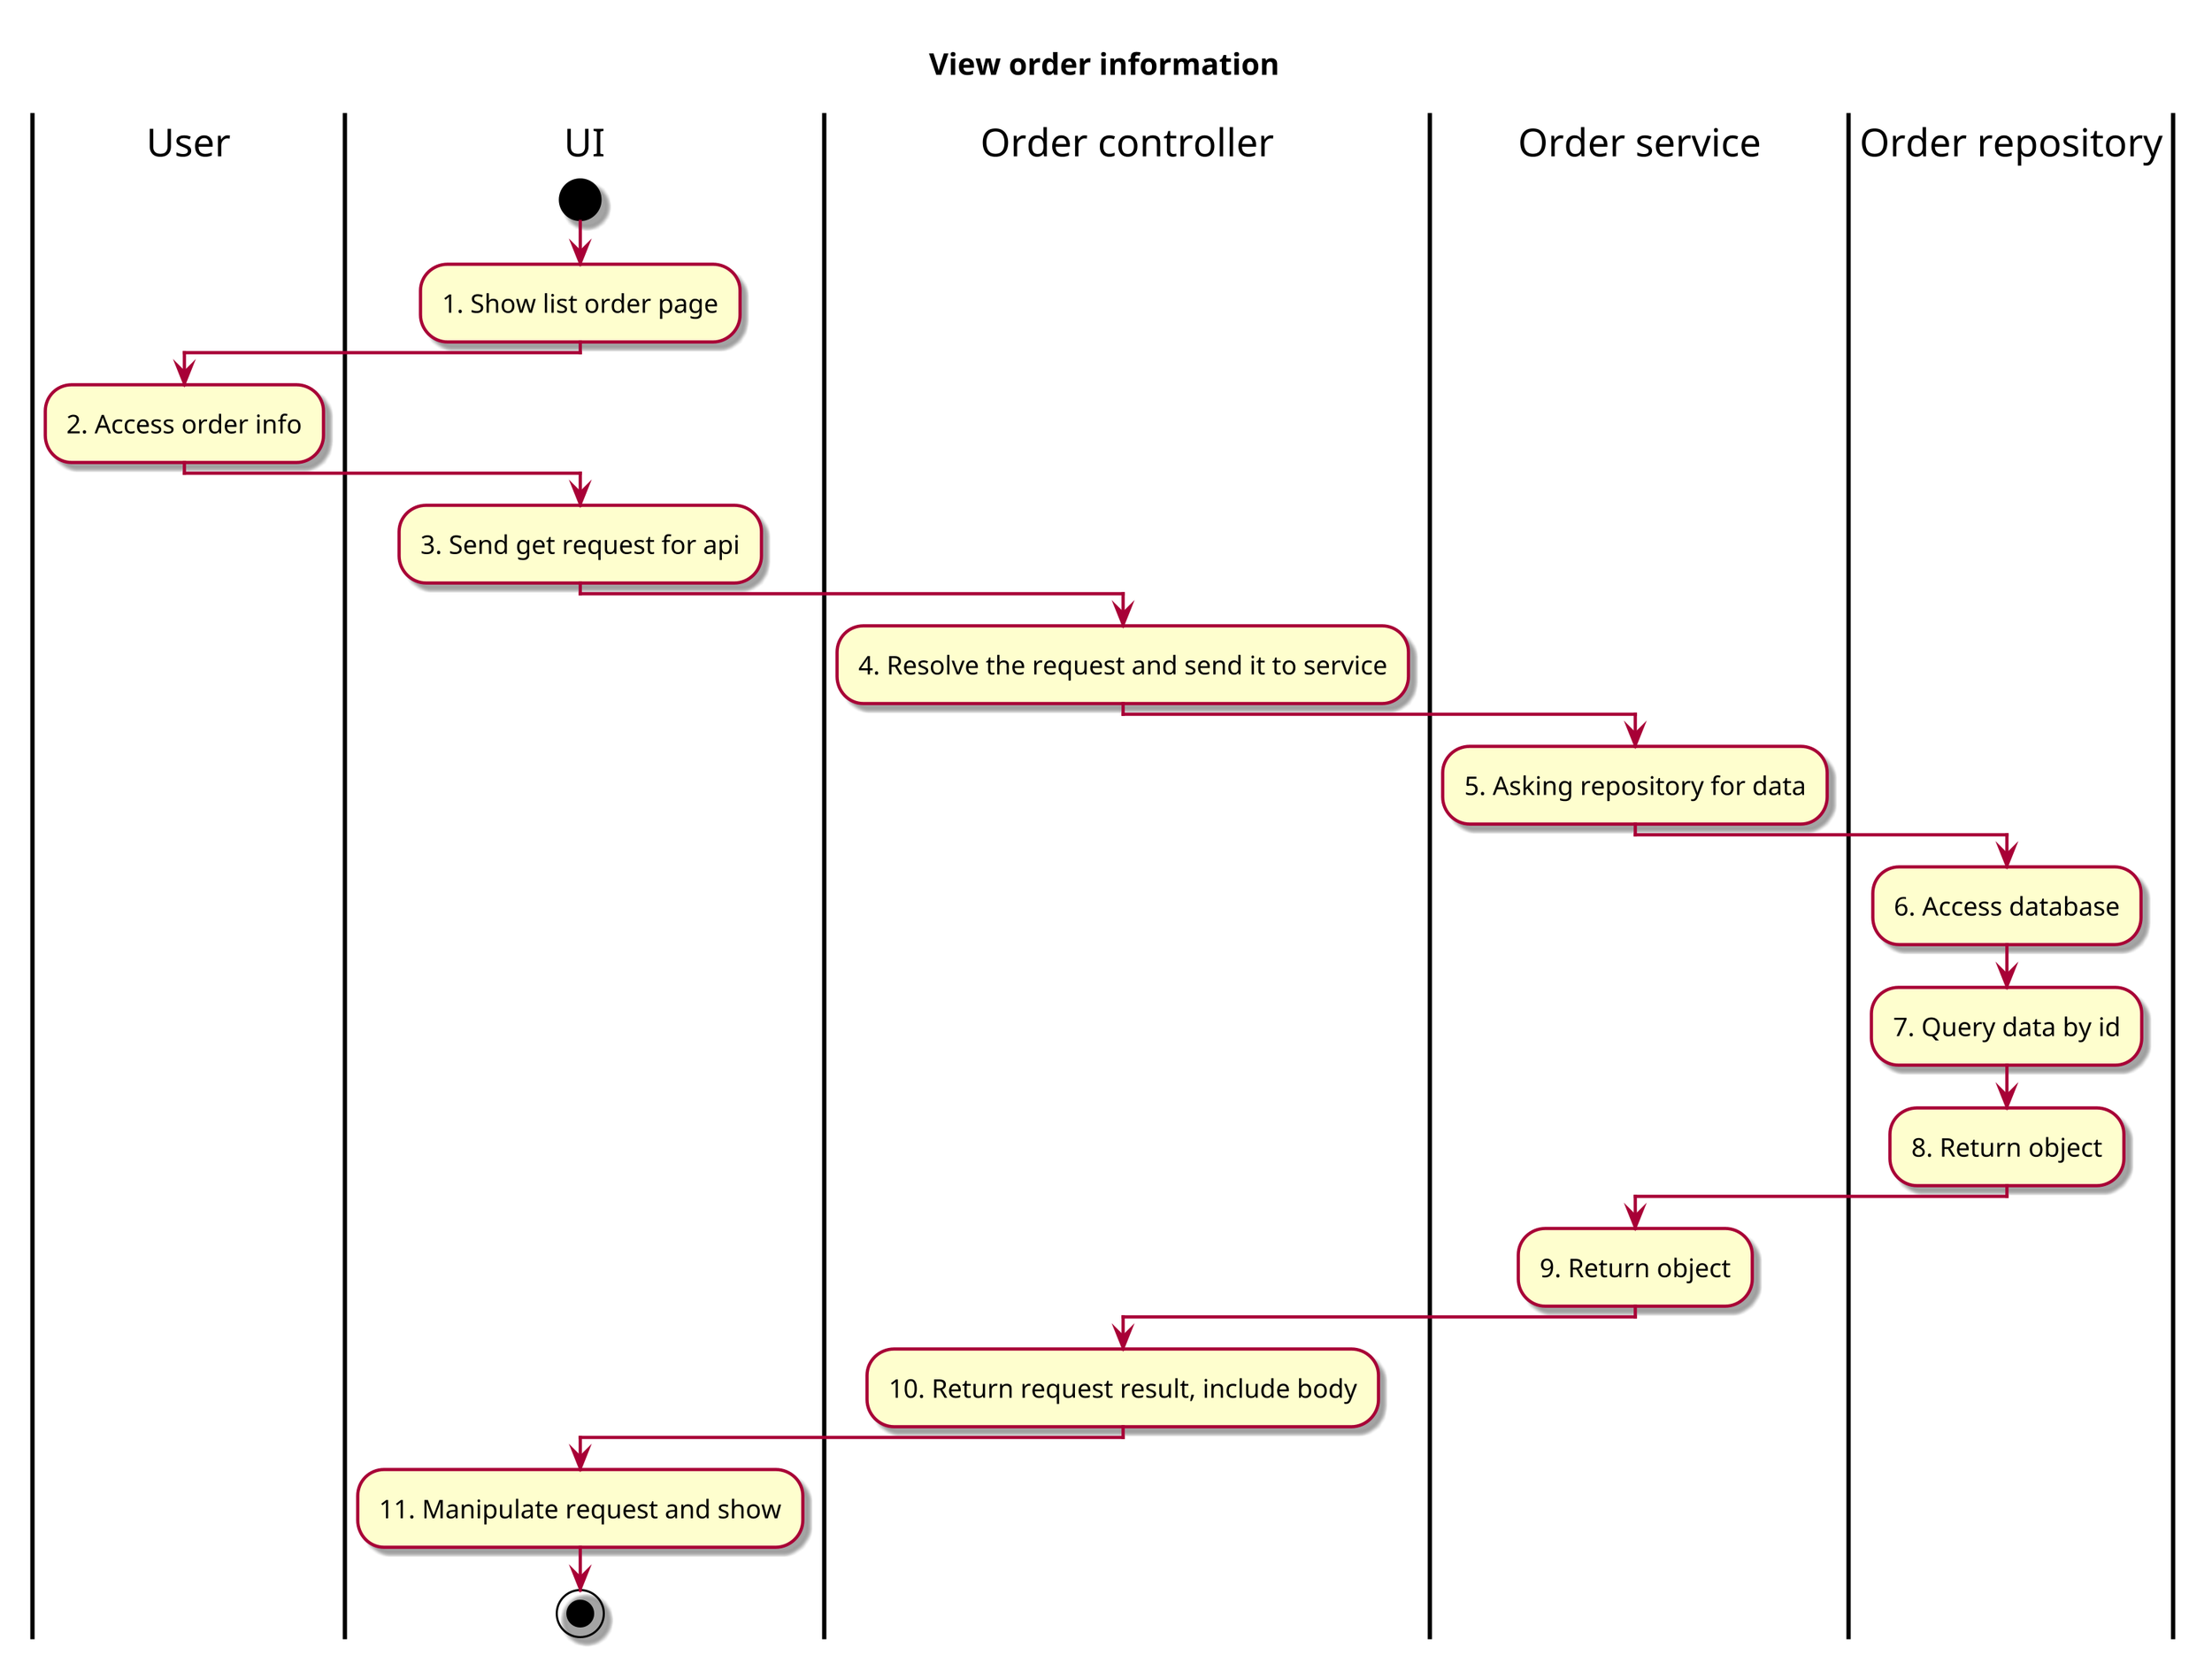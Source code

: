 @startuml ActView order
skin rose
!pragma useVerticalIf on
scale 3

title "View order information"

|User|
|UI|
start
    :1. Show list order page;
    |User|
    :2. Access order info;
    |UI|
    :3. Send get request for api;
    |Order controller|
    :4. Resolve the request and send it to service;
    |Order service|
    :5. Asking repository for data;
    |Order repository|
    :6. Access database;
    :7. Query data by id;
    :8. Return object;
    |Order service|
    :9. Return object;
    |Order controller|
    :10. Return request result, include body;
    |UI|
    :11. Manipulate request and show;
stop




@enduml